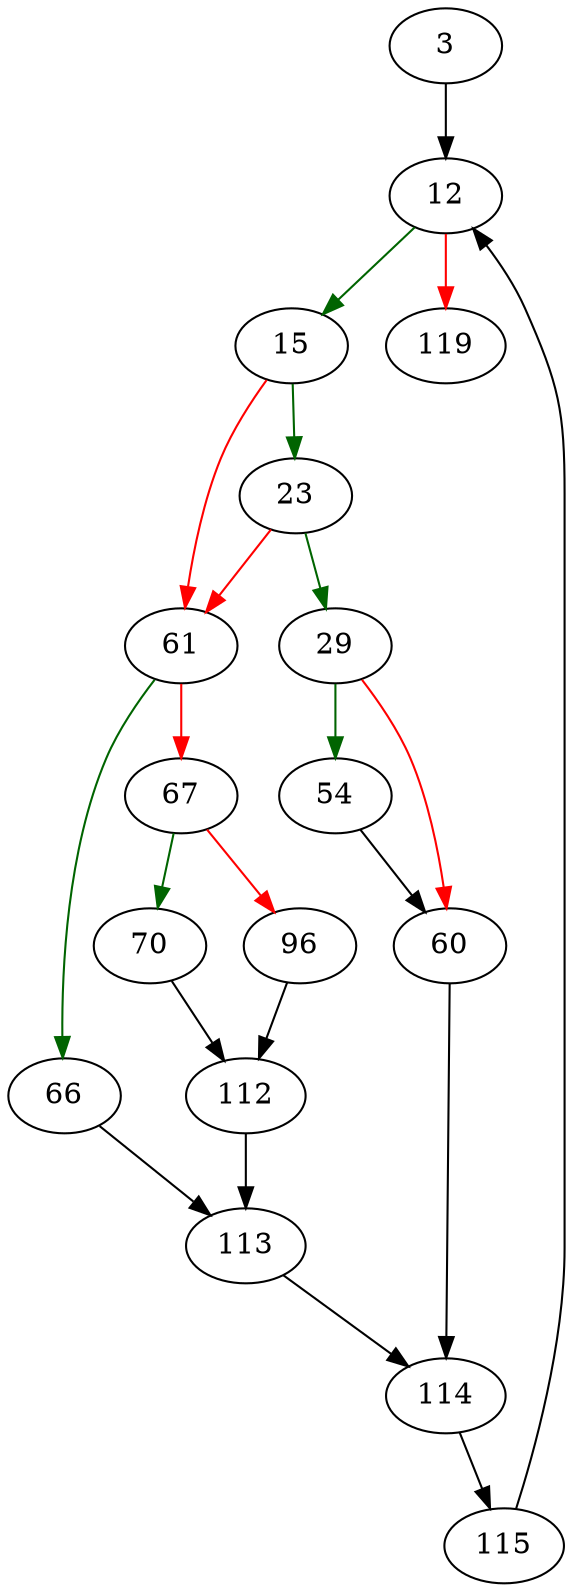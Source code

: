 strict digraph "windowAggFinal" {
	// Node definitions.
	3 [entry=true];
	12;
	15;
	119;
	23;
	61;
	29;
	54;
	60;
	114;
	66;
	67;
	113;
	70;
	96;
	112;
	115;

	// Edge definitions.
	3 -> 12;
	12 -> 15 [
		color=darkgreen
		cond=true
	];
	12 -> 119 [
		color=red
		cond=false
	];
	15 -> 23 [
		color=darkgreen
		cond=true
	];
	15 -> 61 [
		color=red
		cond=false
	];
	23 -> 61 [
		color=red
		cond=false
	];
	23 -> 29 [
		color=darkgreen
		cond=true
	];
	61 -> 66 [
		color=darkgreen
		cond=true
	];
	61 -> 67 [
		color=red
		cond=false
	];
	29 -> 54 [
		color=darkgreen
		cond=true
	];
	29 -> 60 [
		color=red
		cond=false
	];
	54 -> 60;
	60 -> 114;
	114 -> 115;
	66 -> 113;
	67 -> 70 [
		color=darkgreen
		cond=true
	];
	67 -> 96 [
		color=red
		cond=false
	];
	113 -> 114;
	70 -> 112;
	96 -> 112;
	112 -> 113;
	115 -> 12;
}